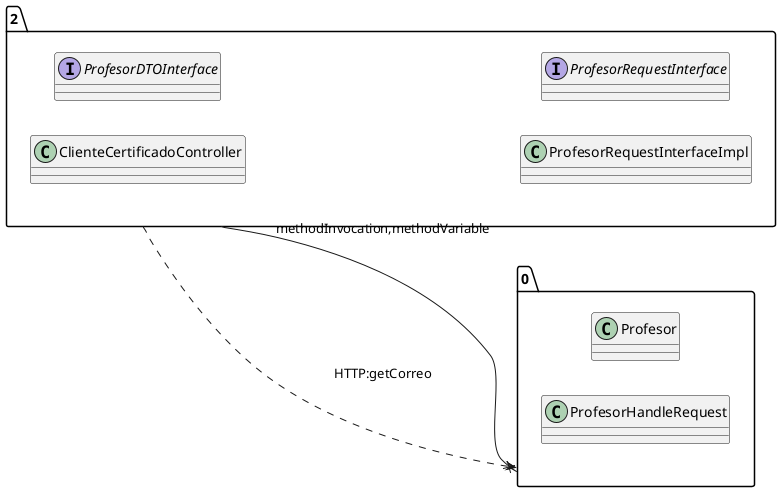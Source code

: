 @startuml 
allow_mixing
left to right direction
package "2"{
class ClienteCertificadoController
interface ProfesorDTOInterface
class ProfesorRequestInterfaceImpl
interface ProfesorRequestInterface

}
package "0"{
class Profesor
class ProfesorHandleRequest

}
"2" --x "0":methodInvocation,methodVariable
"2" ..> "0":HTTP:getCorreo
@enduml
